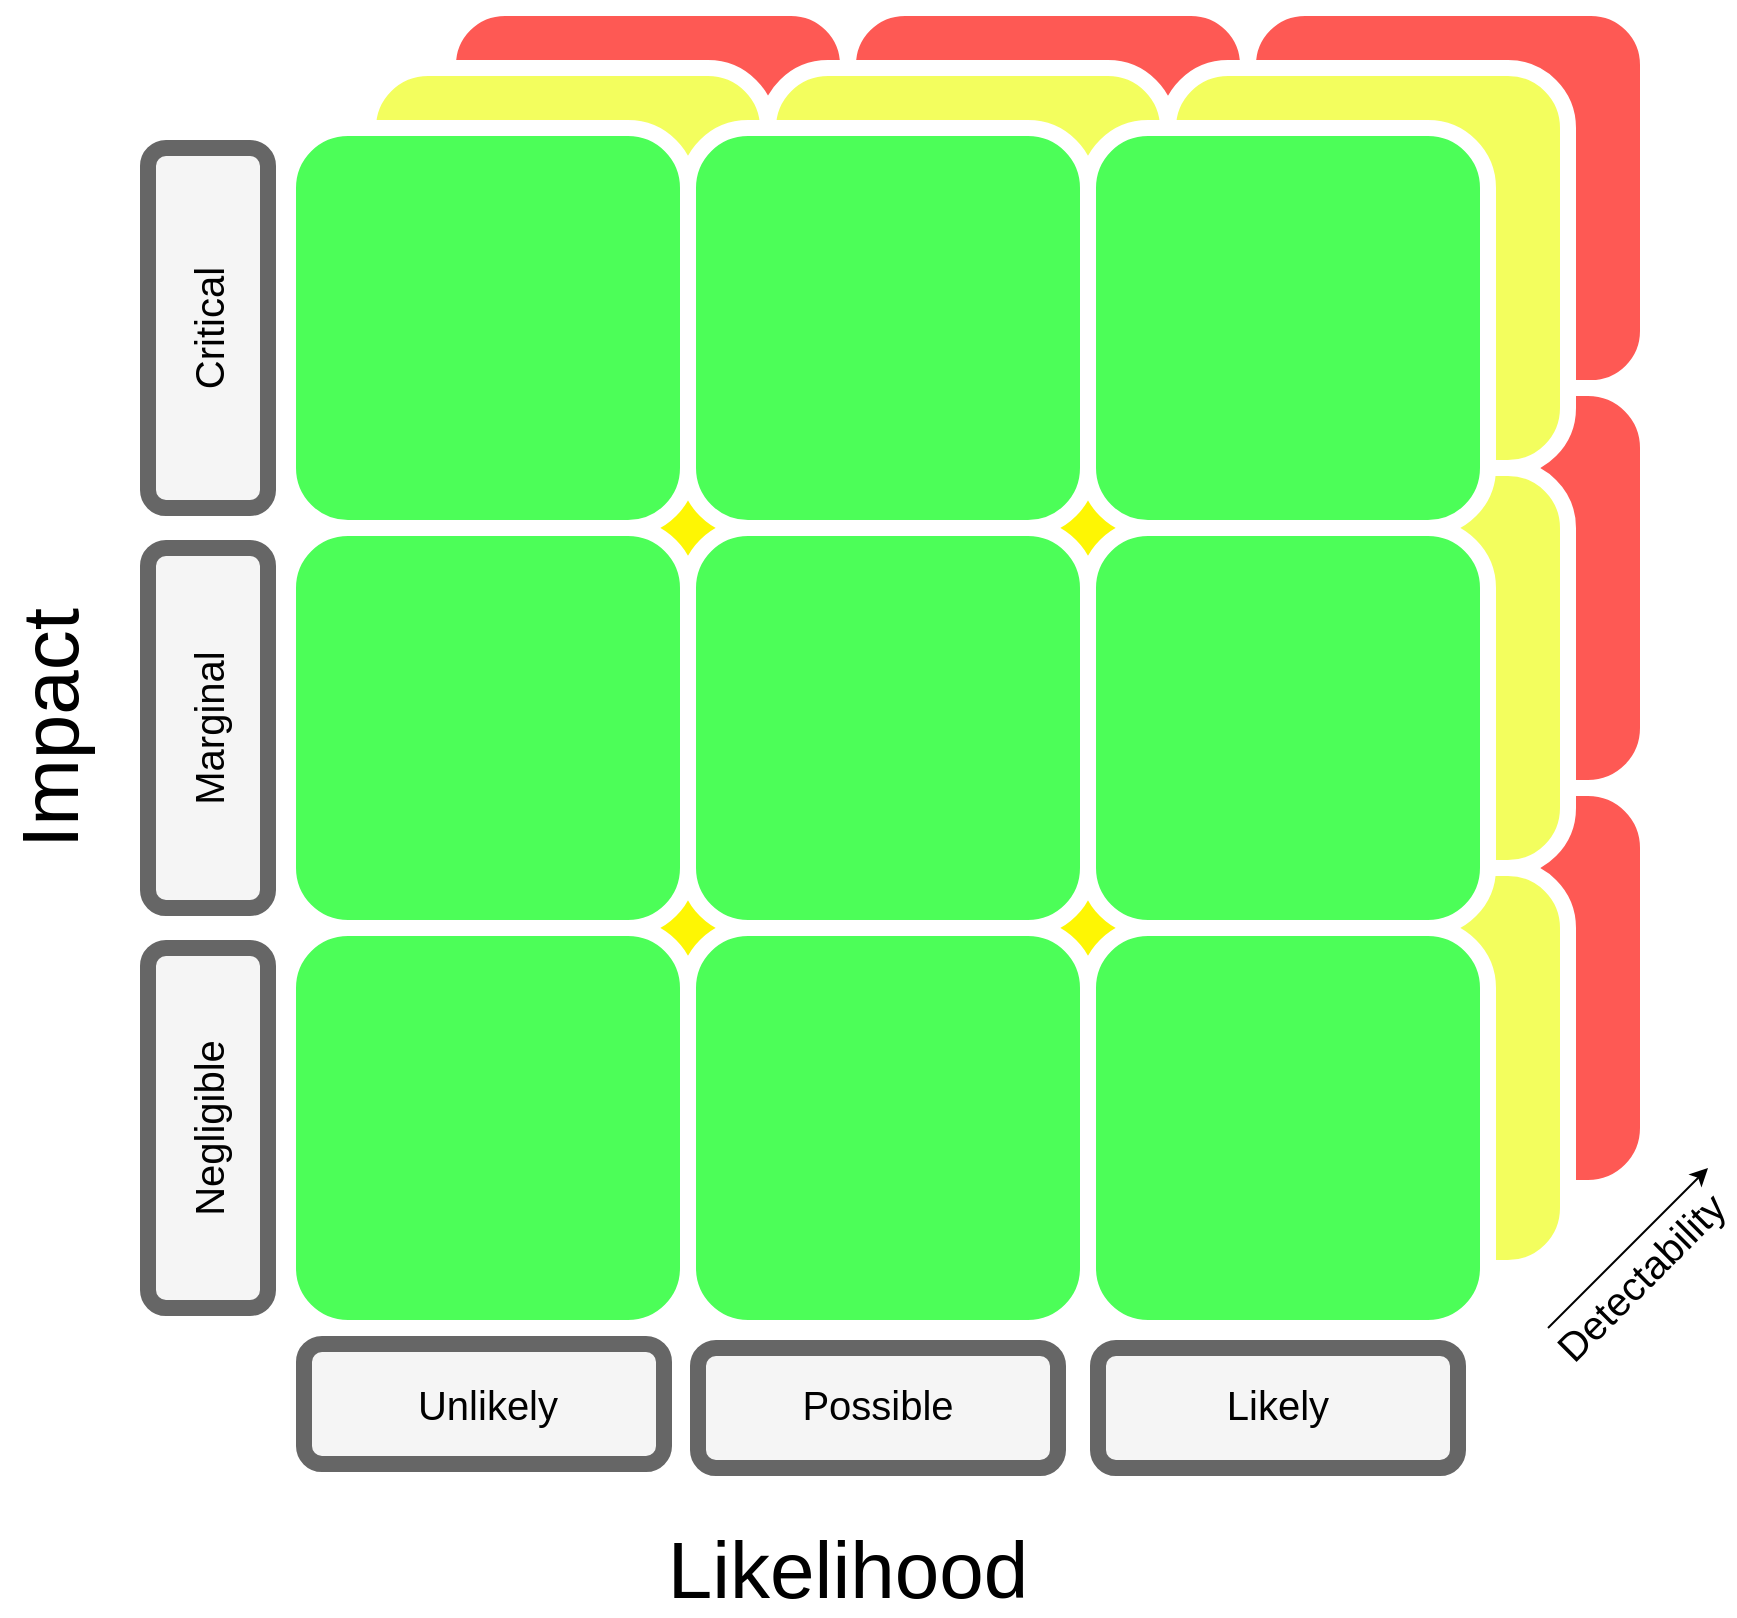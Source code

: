 <mxfile version="12.2.2" type="device" pages="1"><diagram name="Page-1" id="12e1b939-464a-85fe-373e-61e167be1490"><mxGraphModel dx="2445" dy="1247" grid="1" gridSize="10" guides="1" tooltips="1" connect="1" arrows="1" fold="1" page="1" pageScale="1.5" pageWidth="1169" pageHeight="826" background="#ffffff" math="0" shadow="0"><root><mxCell id="0"/><mxCell id="1" parent="0"/><mxCell id="5rZoMkj3MMQdwAJj53jR-18" value="" style="whiteSpace=wrap;html=1;rounded=1;shadow=0;strokeWidth=8;fontSize=20;align=center;fillColor=#FE0000;strokeColor=#FFFFFF;aspect=fixed;" vertex="1" parent="1"><mxGeometry x="400" y="610" width="200" height="200" as="geometry"/></mxCell><mxCell id="5rZoMkj3MMQdwAJj53jR-19" value="" style="whiteSpace=wrap;html=1;rounded=1;shadow=0;strokeWidth=8;fontSize=20;align=center;fillColor=#FE0000;strokeColor=#FFFFFF;aspect=fixed;" vertex="1" parent="1"><mxGeometry x="600" y="610" width="200" height="200" as="geometry"/></mxCell><mxCell id="5rZoMkj3MMQdwAJj53jR-20" value="" style="whiteSpace=wrap;html=1;rounded=1;shadow=0;strokeWidth=8;fontSize=20;align=center;fillColor=#FE5954;strokeColor=#FFFFFF;aspect=fixed;" vertex="1" parent="1"><mxGeometry x="800" y="610" width="200" height="200" as="geometry"/></mxCell><mxCell id="5rZoMkj3MMQdwAJj53jR-21" value="" style="whiteSpace=wrap;html=1;rounded=1;shadow=0;strokeWidth=8;fontSize=20;align=center;fillColor=#FE0000;strokeColor=#FFFFFF;aspect=fixed;" vertex="1" parent="1"><mxGeometry x="400" y="410" width="200" height="200" as="geometry"/></mxCell><mxCell id="5rZoMkj3MMQdwAJj53jR-22" value="" style="whiteSpace=wrap;html=1;rounded=1;shadow=0;strokeWidth=8;fontSize=20;align=center;fillColor=#FE0000;strokeColor=#FFFFFF;aspect=fixed;" vertex="1" parent="1"><mxGeometry x="600" y="410" width="200" height="200" as="geometry"/></mxCell><mxCell id="5rZoMkj3MMQdwAJj53jR-23" value="" style="whiteSpace=wrap;html=1;rounded=1;shadow=0;strokeWidth=8;fontSize=20;align=center;fillColor=#FE5954;strokeColor=#FFFFFF;aspect=fixed;" vertex="1" parent="1"><mxGeometry x="800" y="410" width="200" height="200" as="geometry"/></mxCell><mxCell id="5rZoMkj3MMQdwAJj53jR-24" value="" style="whiteSpace=wrap;html=1;rounded=1;shadow=0;strokeWidth=8;fontSize=20;align=center;fillColor=#FE5954;strokeColor=#FFFFFF;" vertex="1" parent="1"><mxGeometry x="400" y="220" width="200" height="190" as="geometry"/></mxCell><mxCell id="5rZoMkj3MMQdwAJj53jR-25" value="" style="whiteSpace=wrap;html=1;rounded=1;shadow=0;strokeWidth=8;fontSize=20;align=center;fillColor=#FE5954;strokeColor=#FFFFFF;" vertex="1" parent="1"><mxGeometry x="600" y="220" width="200" height="190" as="geometry"/></mxCell><mxCell id="5rZoMkj3MMQdwAJj53jR-26" value="" style="whiteSpace=wrap;html=1;rounded=1;shadow=0;strokeWidth=8;fontSize=20;align=center;fillColor=#FE5954;strokeColor=#FFFFFF;" vertex="1" parent="1"><mxGeometry x="800" y="220" width="200" height="190" as="geometry"/></mxCell><mxCell id="5rZoMkj3MMQdwAJj53jR-9" value="" style="whiteSpace=wrap;html=1;rounded=1;shadow=0;strokeWidth=8;fontSize=20;align=center;fillColor=#FEF603;strokeColor=#FFFFFF;aspect=fixed;" vertex="1" parent="1"><mxGeometry x="360" y="650" width="200" height="200" as="geometry"/></mxCell><mxCell id="5rZoMkj3MMQdwAJj53jR-10" value="" style="whiteSpace=wrap;html=1;rounded=1;shadow=0;strokeWidth=8;fontSize=20;align=center;fillColor=#FEF603;strokeColor=#FFFFFF;aspect=fixed;" vertex="1" parent="1"><mxGeometry x="560" y="650" width="200" height="200" as="geometry"/></mxCell><mxCell id="5rZoMkj3MMQdwAJj53jR-11" value="" style="whiteSpace=wrap;html=1;rounded=1;shadow=0;strokeWidth=8;fontSize=20;align=center;fillColor=#F3FE5E;strokeColor=#FFFFFF;aspect=fixed;" vertex="1" parent="1"><mxGeometry x="760" y="650" width="200" height="200" as="geometry"/></mxCell><mxCell id="5rZoMkj3MMQdwAJj53jR-12" value="" style="whiteSpace=wrap;html=1;rounded=1;shadow=0;strokeWidth=8;fontSize=20;align=center;fillColor=#FEF603;strokeColor=#FFFFFF;aspect=fixed;" vertex="1" parent="1"><mxGeometry x="360" y="450" width="200" height="200" as="geometry"/></mxCell><mxCell id="5rZoMkj3MMQdwAJj53jR-13" value="" style="whiteSpace=wrap;html=1;rounded=1;shadow=0;strokeWidth=8;fontSize=20;align=center;fillColor=#FEF603;strokeColor=#FFFFFF;aspect=fixed;" vertex="1" parent="1"><mxGeometry x="560" y="450" width="200" height="200" as="geometry"/></mxCell><mxCell id="5rZoMkj3MMQdwAJj53jR-14" value="" style="whiteSpace=wrap;html=1;rounded=1;shadow=0;strokeWidth=8;fontSize=20;align=center;fillColor=#F3FE5E;strokeColor=#FFFFFF;aspect=fixed;" vertex="1" parent="1"><mxGeometry x="760" y="450" width="200" height="200" as="geometry"/></mxCell><mxCell id="5rZoMkj3MMQdwAJj53jR-15" value="" style="whiteSpace=wrap;html=1;rounded=1;shadow=0;strokeWidth=8;fontSize=20;align=center;fillColor=#F3FE5E;strokeColor=#FFFFFF;aspect=fixed;" vertex="1" parent="1"><mxGeometry x="360" y="250" width="200" height="200" as="geometry"/></mxCell><mxCell id="5rZoMkj3MMQdwAJj53jR-16" value="" style="whiteSpace=wrap;html=1;rounded=1;shadow=0;strokeWidth=8;fontSize=20;align=center;fillColor=#F3FE5E;strokeColor=#FFFFFF;aspect=fixed;" vertex="1" parent="1"><mxGeometry x="560" y="250" width="200" height="200" as="geometry"/></mxCell><mxCell id="5rZoMkj3MMQdwAJj53jR-17" value="" style="whiteSpace=wrap;html=1;rounded=1;shadow=0;strokeWidth=8;fontSize=20;align=center;fillColor=#F3FE5E;strokeColor=#FFFFFF;aspect=fixed;" vertex="1" parent="1"><mxGeometry x="760" y="250" width="200" height="200" as="geometry"/></mxCell><mxCell id="60da8b9f42644d3a-2" value="" style="whiteSpace=wrap;html=1;rounded=1;shadow=0;strokeWidth=8;fontSize=20;align=center;fillColor=#4CFE58;strokeColor=#FFFFFF;aspect=fixed;" parent="1" vertex="1"><mxGeometry x="320" y="680" width="200" height="200" as="geometry"/></mxCell><mxCell id="5rZoMkj3MMQdwAJj53jR-1" value="" style="whiteSpace=wrap;html=1;rounded=1;shadow=0;strokeWidth=8;fontSize=20;align=center;fillColor=#4CFE58;strokeColor=#FFFFFF;aspect=fixed;" vertex="1" parent="1"><mxGeometry x="520" y="680" width="200" height="200" as="geometry"/></mxCell><mxCell id="5rZoMkj3MMQdwAJj53jR-2" value="" style="whiteSpace=wrap;html=1;rounded=1;shadow=0;strokeWidth=8;fontSize=20;align=center;fillColor=#4CFE58;strokeColor=#FFFFFF;aspect=fixed;" vertex="1" parent="1"><mxGeometry x="720" y="680" width="200" height="200" as="geometry"/></mxCell><mxCell id="5rZoMkj3MMQdwAJj53jR-3" value="" style="whiteSpace=wrap;html=1;rounded=1;shadow=0;strokeWidth=8;fontSize=20;align=center;fillColor=#4CFE58;strokeColor=#FFFFFF;aspect=fixed;" vertex="1" parent="1"><mxGeometry x="320" y="480" width="200" height="200" as="geometry"/></mxCell><mxCell id="5rZoMkj3MMQdwAJj53jR-4" value="" style="whiteSpace=wrap;html=1;rounded=1;shadow=0;strokeWidth=8;fontSize=20;align=center;fillColor=#4CFE58;strokeColor=#FFFFFF;aspect=fixed;" vertex="1" parent="1"><mxGeometry x="520" y="480" width="200" height="200" as="geometry"/></mxCell><mxCell id="5rZoMkj3MMQdwAJj53jR-5" value="" style="whiteSpace=wrap;html=1;rounded=1;shadow=0;strokeWidth=8;fontSize=20;align=center;fillColor=#4CFE58;strokeColor=#FFFFFF;aspect=fixed;" vertex="1" parent="1"><mxGeometry x="720" y="480" width="200" height="200" as="geometry"/></mxCell><mxCell id="5rZoMkj3MMQdwAJj53jR-6" value="" style="whiteSpace=wrap;html=1;rounded=1;shadow=0;strokeWidth=8;fontSize=20;align=center;fillColor=#4CFE58;strokeColor=#FFFFFF;aspect=fixed;" vertex="1" parent="1"><mxGeometry x="320" y="280" width="200" height="200" as="geometry"/></mxCell><mxCell id="5rZoMkj3MMQdwAJj53jR-7" value="" style="whiteSpace=wrap;html=1;rounded=1;shadow=0;strokeWidth=8;fontSize=20;align=center;fillColor=#4CFE58;strokeColor=#FFFFFF;aspect=fixed;" vertex="1" parent="1"><mxGeometry x="520" y="280" width="200" height="200" as="geometry"/></mxCell><mxCell id="5rZoMkj3MMQdwAJj53jR-8" value="" style="whiteSpace=wrap;html=1;rounded=1;shadow=0;strokeWidth=8;fontSize=20;align=center;fillColor=#4CFE58;strokeColor=#FFFFFF;aspect=fixed;" vertex="1" parent="1"><mxGeometry x="720" y="280" width="200" height="200" as="geometry"/></mxCell><mxCell id="5rZoMkj3MMQdwAJj53jR-28" value="" style="endArrow=classic;html=1;" edge="1" parent="1"><mxGeometry width="50" height="50" relative="1" as="geometry"><mxPoint x="950" y="880" as="sourcePoint"/><mxPoint x="1030" y="800" as="targetPoint"/></mxGeometry></mxCell><mxCell id="5rZoMkj3MMQdwAJj53jR-29" value="Detectability" style="text;html=1;strokeColor=none;fillColor=none;align=center;verticalAlign=middle;whiteSpace=wrap;rounded=0;rotation=-45;fontSize=20;fontStyle=0;fontFamily=Helvetica;labelBackgroundColor=none;" vertex="1" parent="1"><mxGeometry x="971" y="844" width="50" height="20" as="geometry"/></mxCell><mxCell id="5rZoMkj3MMQdwAJj53jR-33" value="" style="whiteSpace=wrap;html=1;rounded=1;shadow=0;strokeWidth=8;fontSize=20;align=center;fillColor=#f5f5f5;strokeColor=#666666;fontColor=#333333;" vertex="1" parent="1"><mxGeometry x="250" y="690" width="60" height="180" as="geometry"/></mxCell><mxCell id="5rZoMkj3MMQdwAJj53jR-34" value="Negligible" style="text;html=1;strokeColor=none;fillColor=none;align=center;verticalAlign=middle;whiteSpace=wrap;rounded=0;fontSize=20;opacity=70;rotation=-90;fontStyle=0;fontFamily=Helvetica;labelBackgroundColor=none;" vertex="1" parent="1"><mxGeometry x="229" y="770" width="102" height="20" as="geometry"/></mxCell><mxCell id="5rZoMkj3MMQdwAJj53jR-37" value="" style="whiteSpace=wrap;html=1;rounded=1;shadow=0;strokeWidth=8;fontSize=20;align=center;fillColor=#f5f5f5;strokeColor=#666666;fontColor=#333333;" vertex="1" parent="1"><mxGeometry x="250" y="490" width="60" height="180" as="geometry"/></mxCell><mxCell id="5rZoMkj3MMQdwAJj53jR-38" value="Marginal" style="text;html=1;strokeColor=none;fillColor=none;align=center;verticalAlign=middle;whiteSpace=wrap;rounded=0;fontSize=20;opacity=70;rotation=-90;fontStyle=0;fontFamily=Helvetica;labelBackgroundColor=none;" vertex="1" parent="1"><mxGeometry x="229" y="570" width="102" height="20" as="geometry"/></mxCell><mxCell id="5rZoMkj3MMQdwAJj53jR-41" value="" style="whiteSpace=wrap;html=1;rounded=1;shadow=0;strokeWidth=8;fontSize=20;align=center;fillColor=#f5f5f5;strokeColor=#666666;fontColor=#333333;" vertex="1" parent="1"><mxGeometry x="250" y="290" width="60" height="180" as="geometry"/></mxCell><mxCell id="5rZoMkj3MMQdwAJj53jR-42" value="Critical" style="text;html=1;strokeColor=none;fillColor=none;align=center;verticalAlign=middle;whiteSpace=wrap;rounded=0;fontSize=20;opacity=70;rotation=-90;fontStyle=0;fontFamily=Helvetica;labelBackgroundColor=none;" vertex="1" parent="1"><mxGeometry x="229" y="370" width="102" height="20" as="geometry"/></mxCell><mxCell id="5rZoMkj3MMQdwAJj53jR-53" value="" style="whiteSpace=wrap;html=1;rounded=1;shadow=0;strokeWidth=8;fontSize=20;align=center;fillColor=#f5f5f5;strokeColor=#666666;fontColor=#333333;rotation=90;" vertex="1" parent="1"><mxGeometry x="388" y="828" width="60" height="180" as="geometry"/></mxCell><mxCell id="5rZoMkj3MMQdwAJj53jR-54" value="Unlikely" style="text;html=1;strokeColor=none;fillColor=none;align=center;verticalAlign=middle;whiteSpace=wrap;rounded=0;fontSize=20;opacity=70;rotation=0;fontStyle=0;fontFamily=Helvetica;labelBackgroundColor=none;" vertex="1" parent="1"><mxGeometry x="369" y="908" width="102" height="20" as="geometry"/></mxCell><mxCell id="5rZoMkj3MMQdwAJj53jR-55" value="" style="whiteSpace=wrap;html=1;rounded=1;shadow=0;strokeWidth=8;fontSize=20;align=center;fillColor=#f5f5f5;strokeColor=#666666;fontColor=#333333;rotation=90;" vertex="1" parent="1"><mxGeometry x="585" y="830" width="60" height="180" as="geometry"/></mxCell><mxCell id="5rZoMkj3MMQdwAJj53jR-56" value="" style="whiteSpace=wrap;html=1;rounded=1;shadow=0;strokeWidth=8;fontSize=20;align=center;fillColor=#f5f5f5;strokeColor=#666666;fontColor=#333333;rotation=90;" vertex="1" parent="1"><mxGeometry x="785" y="830" width="60" height="180" as="geometry"/></mxCell><mxCell id="5rZoMkj3MMQdwAJj53jR-58" value="Possible" style="text;html=1;strokeColor=none;fillColor=none;align=center;verticalAlign=middle;whiteSpace=wrap;rounded=0;fontSize=20;opacity=70;rotation=0;fontStyle=0;fontFamily=Helvetica;labelBackgroundColor=none;" vertex="1" parent="1"><mxGeometry x="564" y="908" width="102" height="20" as="geometry"/></mxCell><mxCell id="5rZoMkj3MMQdwAJj53jR-59" value="Likely" style="text;html=1;strokeColor=none;fillColor=none;align=center;verticalAlign=middle;whiteSpace=wrap;rounded=0;fontSize=20;opacity=70;rotation=0;fontStyle=0;fontFamily=Helvetica;labelBackgroundColor=none;" vertex="1" parent="1"><mxGeometry x="764" y="908" width="102" height="20" as="geometry"/></mxCell><mxCell id="5rZoMkj3MMQdwAJj53jR-62" value="Impact" style="text;html=1;strokeColor=none;fillColor=none;align=center;verticalAlign=middle;whiteSpace=wrap;rounded=0;fontFamily=Helvetica;fontSize=40;opacity=70;rotation=-90;labelBackgroundColor=none;" vertex="1" parent="1"><mxGeometry x="80" y="570" width="240" height="20" as="geometry"/></mxCell><mxCell id="5rZoMkj3MMQdwAJj53jR-64" value="Likelihood" style="text;html=1;strokeColor=none;fillColor=none;align=center;verticalAlign=middle;whiteSpace=wrap;rounded=0;fontFamily=Helvetica;fontSize=40;opacity=70;rotation=0;labelBackgroundColor=none;" vertex="1" parent="1"><mxGeometry x="480" y="990" width="240" height="20" as="geometry"/></mxCell></root></mxGraphModel></diagram></mxfile>